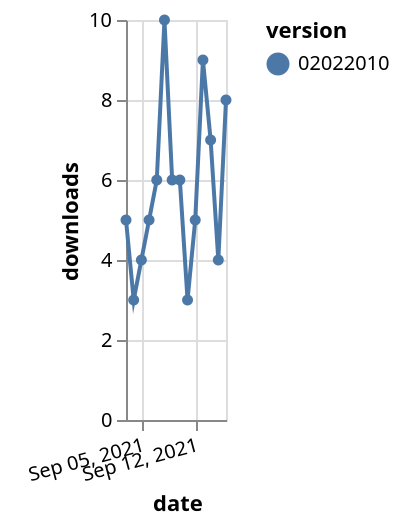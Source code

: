 {"$schema": "https://vega.github.io/schema/vega-lite/v5.json", "description": "A simple bar chart with embedded data.", "data": {"values": [{"date": "2021-09-03", "total": 15644, "delta": 5, "version": "02022010"}, {"date": "2021-09-04", "total": 15647, "delta": 3, "version": "02022010"}, {"date": "2021-09-05", "total": 15651, "delta": 4, "version": "02022010"}, {"date": "2021-09-06", "total": 15656, "delta": 5, "version": "02022010"}, {"date": "2021-09-07", "total": 15662, "delta": 6, "version": "02022010"}, {"date": "2021-09-08", "total": 15672, "delta": 10, "version": "02022010"}, {"date": "2021-09-09", "total": 15678, "delta": 6, "version": "02022010"}, {"date": "2021-09-10", "total": 15684, "delta": 6, "version": "02022010"}, {"date": "2021-09-11", "total": 15687, "delta": 3, "version": "02022010"}, {"date": "2021-09-12", "total": 15692, "delta": 5, "version": "02022010"}, {"date": "2021-09-13", "total": 15701, "delta": 9, "version": "02022010"}, {"date": "2021-09-14", "total": 15708, "delta": 7, "version": "02022010"}, {"date": "2021-09-15", "total": 15712, "delta": 4, "version": "02022010"}, {"date": "2021-09-16", "total": 15720, "delta": 8, "version": "02022010"}]}, "width": "container", "mark": {"type": "line", "point": {"filled": true}}, "encoding": {"x": {"field": "date", "type": "temporal", "timeUnit": "yearmonthdate", "title": "date", "axis": {"labelAngle": -15}}, "y": {"field": "delta", "type": "quantitative", "title": "downloads"}, "color": {"field": "version", "type": "nominal"}, "tooltip": {"field": "delta"}}}